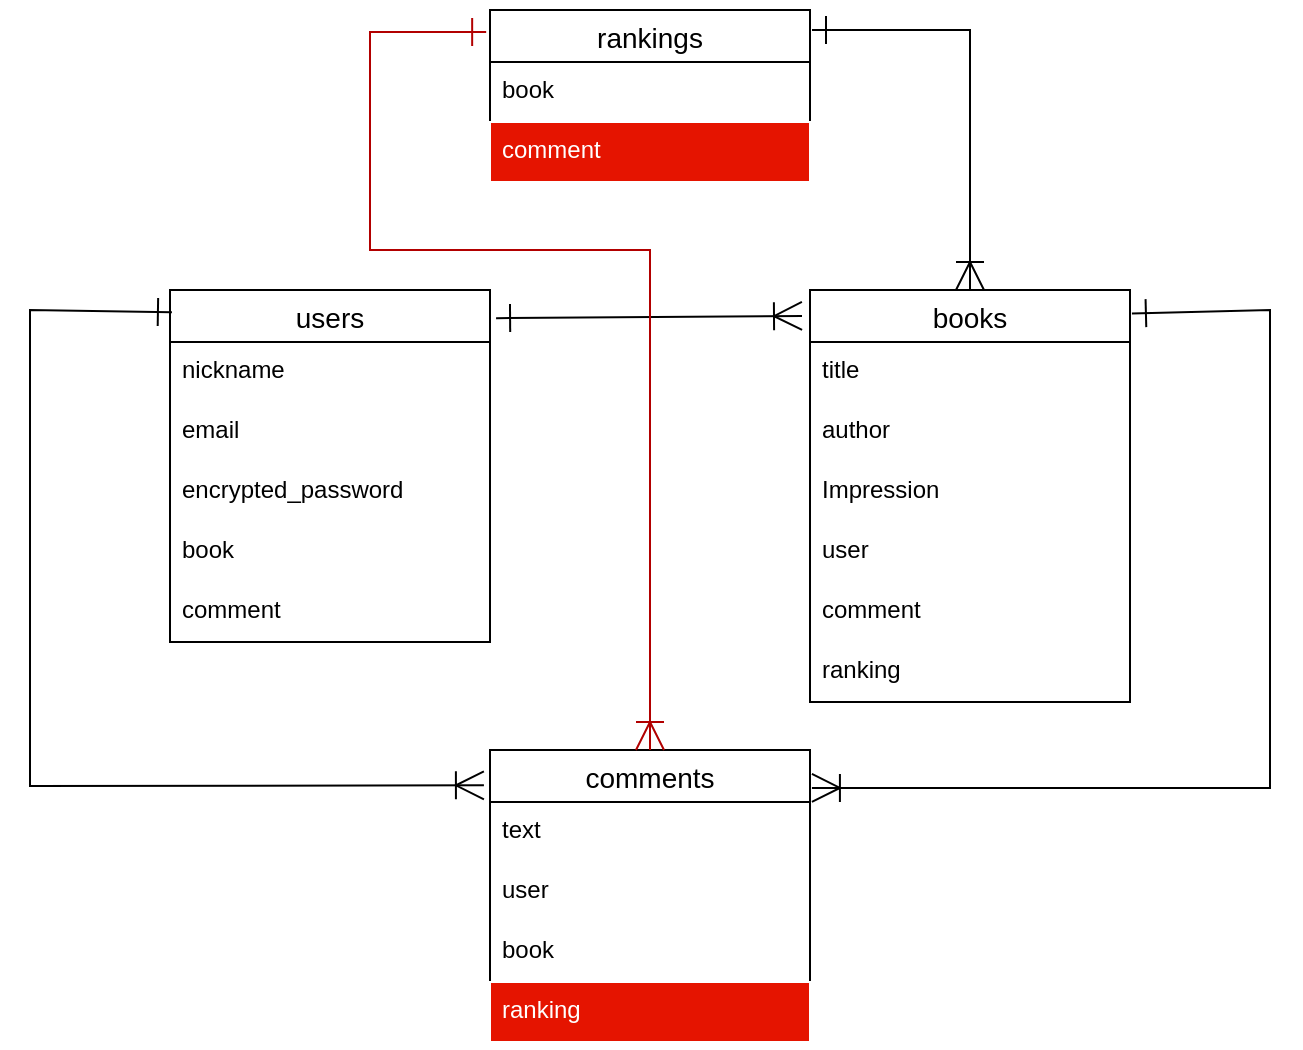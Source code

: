 <mxfile version="13.10.0" type="embed">
    <diagram id="1WfIiPoI0mki3Qs9ll3Q" name="ページ1">
        <mxGraphModel dx="690" dy="635" grid="1" gridSize="10" guides="1" tooltips="1" connect="1" arrows="1" fold="1" page="1" pageScale="1" pageWidth="827" pageHeight="1169" math="0" shadow="0">
            <root>
                <mxCell id="0"/>
                <mxCell id="1" parent="0"/>
                <mxCell id="2" value="users" style="swimlane;fontStyle=0;childLayout=stackLayout;horizontal=1;startSize=26;horizontalStack=0;resizeParent=1;resizeParentMax=0;resizeLast=0;collapsible=1;marginBottom=0;align=center;fontSize=14;" vertex="1" parent="1">
                    <mxGeometry x="90" y="200" width="160" height="176" as="geometry"/>
                </mxCell>
                <mxCell id="3" value="nickname" style="text;strokeColor=none;fillColor=none;spacingLeft=4;spacingRight=4;overflow=hidden;rotatable=0;points=[[0,0.5],[1,0.5]];portConstraint=eastwest;fontSize=12;" vertex="1" parent="2">
                    <mxGeometry y="26" width="160" height="30" as="geometry"/>
                </mxCell>
                <mxCell id="4" value="email" style="text;strokeColor=none;fillColor=none;spacingLeft=4;spacingRight=4;overflow=hidden;rotatable=0;points=[[0,0.5],[1,0.5]];portConstraint=eastwest;fontSize=12;" vertex="1" parent="2">
                    <mxGeometry y="56" width="160" height="30" as="geometry"/>
                </mxCell>
                <mxCell id="5" value="encrypted_password" style="text;strokeColor=none;fillColor=none;spacingLeft=4;spacingRight=4;overflow=hidden;rotatable=0;points=[[0,0.5],[1,0.5]];portConstraint=eastwest;fontSize=12;" vertex="1" parent="2">
                    <mxGeometry y="86" width="160" height="30" as="geometry"/>
                </mxCell>
                <mxCell id="11" value="book" style="text;strokeColor=none;fillColor=none;spacingLeft=4;spacingRight=4;overflow=hidden;rotatable=0;points=[[0,0.5],[1,0.5]];portConstraint=eastwest;fontSize=12;" vertex="1" parent="2">
                    <mxGeometry y="116" width="160" height="30" as="geometry"/>
                </mxCell>
                <mxCell id="27" value="comment" style="text;strokeColor=none;fillColor=none;spacingLeft=4;spacingRight=4;overflow=hidden;rotatable=0;points=[[0,0.5],[1,0.5]];portConstraint=eastwest;fontSize=12;" vertex="1" parent="2">
                    <mxGeometry y="146" width="160" height="30" as="geometry"/>
                </mxCell>
                <mxCell id="6" value="books" style="swimlane;fontStyle=0;childLayout=stackLayout;horizontal=1;startSize=26;horizontalStack=0;resizeParent=1;resizeParentMax=0;resizeLast=0;collapsible=1;marginBottom=0;align=center;fontSize=14;" vertex="1" parent="1">
                    <mxGeometry x="410" y="200" width="160" height="206" as="geometry"/>
                </mxCell>
                <mxCell id="7" value="title" style="text;strokeColor=none;fillColor=none;spacingLeft=4;spacingRight=4;overflow=hidden;rotatable=0;points=[[0,0.5],[1,0.5]];portConstraint=eastwest;fontSize=12;" vertex="1" parent="6">
                    <mxGeometry y="26" width="160" height="30" as="geometry"/>
                </mxCell>
                <mxCell id="8" value="author" style="text;strokeColor=none;fillColor=none;spacingLeft=4;spacingRight=4;overflow=hidden;rotatable=0;points=[[0,0.5],[1,0.5]];portConstraint=eastwest;fontSize=12;" vertex="1" parent="6">
                    <mxGeometry y="56" width="160" height="30" as="geometry"/>
                </mxCell>
                <mxCell id="9" value="Impression" style="text;strokeColor=none;fillColor=none;spacingLeft=4;spacingRight=4;overflow=hidden;rotatable=0;points=[[0,0.5],[1,0.5]];portConstraint=eastwest;fontSize=12;" vertex="1" parent="6">
                    <mxGeometry y="86" width="160" height="30" as="geometry"/>
                </mxCell>
                <mxCell id="10" value="user" style="text;strokeColor=none;fillColor=none;spacingLeft=4;spacingRight=4;overflow=hidden;rotatable=0;points=[[0,0.5],[1,0.5]];portConstraint=eastwest;fontSize=12;" vertex="1" parent="6">
                    <mxGeometry y="116" width="160" height="30" as="geometry"/>
                </mxCell>
                <mxCell id="26" value="comment" style="text;strokeColor=none;fillColor=none;spacingLeft=4;spacingRight=4;overflow=hidden;rotatable=0;points=[[0,0.5],[1,0.5]];portConstraint=eastwest;fontSize=12;" vertex="1" parent="6">
                    <mxGeometry y="146" width="160" height="30" as="geometry"/>
                </mxCell>
                <mxCell id="30" value="ranking" style="text;strokeColor=none;fillColor=none;spacingLeft=4;spacingRight=4;overflow=hidden;rotatable=0;points=[[0,0.5],[1,0.5]];portConstraint=eastwest;fontSize=12;" vertex="1" parent="6">
                    <mxGeometry y="176" width="160" height="30" as="geometry"/>
                </mxCell>
                <mxCell id="13" value="" style="endArrow=ERoneToMany;html=1;rounded=0;startArrow=ERone;startFill=0;endFill=0;endSize=12;startSize=12;entryX=-0.025;entryY=0.063;entryDx=0;entryDy=0;entryPerimeter=0;exitX=1.019;exitY=0.08;exitDx=0;exitDy=0;exitPerimeter=0;" edge="1" parent="1" source="2" target="6">
                    <mxGeometry relative="1" as="geometry">
                        <mxPoint x="270" y="230" as="sourcePoint"/>
                        <mxPoint x="390" y="216" as="targetPoint"/>
                    </mxGeometry>
                </mxCell>
                <mxCell id="14" value="comments" style="swimlane;fontStyle=0;childLayout=stackLayout;horizontal=1;startSize=26;horizontalStack=0;resizeParent=1;resizeParentMax=0;resizeLast=0;collapsible=1;marginBottom=0;align=center;fontSize=14;" vertex="1" parent="1">
                    <mxGeometry x="250" y="430" width="160" height="146" as="geometry"/>
                </mxCell>
                <mxCell id="15" value="text" style="text;strokeColor=none;fillColor=none;spacingLeft=4;spacingRight=4;overflow=hidden;rotatable=0;points=[[0,0.5],[1,0.5]];portConstraint=eastwest;fontSize=12;" vertex="1" parent="14">
                    <mxGeometry y="26" width="160" height="30" as="geometry"/>
                </mxCell>
                <mxCell id="18" value="user" style="text;strokeColor=none;fillColor=none;spacingLeft=4;spacingRight=4;overflow=hidden;rotatable=0;points=[[0,0.5],[1,0.5]];portConstraint=eastwest;fontSize=12;" vertex="1" parent="14">
                    <mxGeometry y="56" width="160" height="30" as="geometry"/>
                </mxCell>
                <mxCell id="19" value="book" style="text;strokeColor=none;fillColor=none;spacingLeft=4;spacingRight=4;overflow=hidden;rotatable=0;points=[[0,0.5],[1,0.5]];portConstraint=eastwest;fontSize=12;" vertex="1" parent="14">
                    <mxGeometry y="86" width="160" height="30" as="geometry"/>
                </mxCell>
                <mxCell id="32" value="ranking" style="text;spacingLeft=4;spacingRight=4;overflow=hidden;rotatable=0;points=[[0,0.5],[1,0.5]];portConstraint=eastwest;fontSize=12;fillColor=#e51400;fontColor=#ffffff;strokeColor=#FFFFFF;" vertex="1" parent="14">
                    <mxGeometry y="116" width="160" height="30" as="geometry"/>
                </mxCell>
                <mxCell id="20" value="" style="endArrow=ERone;html=1;rounded=0;endFill=0;startArrow=ERoneToMany;startFill=0;endSize=12;startSize=12;entryX=1.006;entryY=0.057;entryDx=0;entryDy=0;entryPerimeter=0;exitX=1.006;exitY=0.13;exitDx=0;exitDy=0;exitPerimeter=0;" edge="1" parent="1" source="14" target="6">
                    <mxGeometry relative="1" as="geometry">
                        <mxPoint x="460" y="450" as="sourcePoint"/>
                        <mxPoint x="542" y="390" as="targetPoint"/>
                        <Array as="points">
                            <mxPoint x="640" y="449"/>
                            <mxPoint x="640" y="210"/>
                        </Array>
                    </mxGeometry>
                </mxCell>
                <mxCell id="21" value="" style="endArrow=ERoneToMany;html=1;rounded=0;entryX=-0.019;entryY=0.121;entryDx=0;entryDy=0;startArrow=ERone;startFill=0;endFill=0;endSize=12;startSize=12;exitX=0.006;exitY=0.063;exitDx=0;exitDy=0;exitPerimeter=0;entryPerimeter=0;" edge="1" parent="1" source="2" target="14">
                    <mxGeometry relative="1" as="geometry">
                        <mxPoint x="109.04" y="381.01" as="sourcePoint"/>
                        <mxPoint x="250" y="451" as="targetPoint"/>
                        <Array as="points">
                            <mxPoint x="20" y="210"/>
                            <mxPoint x="20" y="448"/>
                        </Array>
                    </mxGeometry>
                </mxCell>
                <mxCell id="22" value="rankings" style="swimlane;fontStyle=0;childLayout=stackLayout;horizontal=1;startSize=26;horizontalStack=0;resizeParent=1;resizeParentMax=0;resizeLast=0;collapsible=1;marginBottom=0;align=center;fontSize=14;" vertex="1" parent="1">
                    <mxGeometry x="250" y="60" width="160" height="86" as="geometry"/>
                </mxCell>
                <mxCell id="23" value="book" style="text;strokeColor=none;fillColor=none;spacingLeft=4;spacingRight=4;overflow=hidden;rotatable=0;points=[[0,0.5],[1,0.5]];portConstraint=eastwest;fontSize=12;" vertex="1" parent="22">
                    <mxGeometry y="26" width="160" height="30" as="geometry"/>
                </mxCell>
                <mxCell id="31" value="comment" style="text;fillColor=#e51400;spacingLeft=4;spacingRight=4;overflow=hidden;rotatable=0;points=[[0,0.5],[1,0.5]];portConstraint=eastwest;fontSize=12;fontColor=#ffffff;strokeColor=#FFFFFF;" vertex="1" parent="22">
                    <mxGeometry y="56" width="160" height="30" as="geometry"/>
                </mxCell>
                <mxCell id="29" value="" style="endArrow=ERoneToMany;html=1;rounded=0;entryX=0.5;entryY=0;entryDx=0;entryDy=0;endFill=0;startSize=12;startArrow=ERone;startFill=0;endSize=12;" edge="1" parent="1" target="6">
                    <mxGeometry relative="1" as="geometry">
                        <mxPoint x="411" y="70" as="sourcePoint"/>
                        <mxPoint x="430" y="330" as="targetPoint"/>
                        <Array as="points">
                            <mxPoint x="490" y="70"/>
                        </Array>
                    </mxGeometry>
                </mxCell>
                <mxCell id="33" value="" style="endArrow=ERoneToMany;html=1;rounded=0;entryX=0.5;entryY=0;entryDx=0;entryDy=0;exitX=-0.012;exitY=0.128;exitDx=0;exitDy=0;exitPerimeter=0;startArrow=ERone;startFill=0;endSize=12;endFill=0;startSize=12;fillColor=#e51400;strokeColor=#B20000;" edge="1" parent="1" source="22" target="14">
                    <mxGeometry relative="1" as="geometry">
                        <mxPoint x="210" y="80" as="sourcePoint"/>
                        <mxPoint x="430" y="330" as="targetPoint"/>
                        <Array as="points">
                            <mxPoint x="190" y="71"/>
                            <mxPoint x="190" y="180"/>
                            <mxPoint x="330" y="180"/>
                        </Array>
                    </mxGeometry>
                </mxCell>
            </root>
        </mxGraphModel>
    </diagram>
</mxfile>